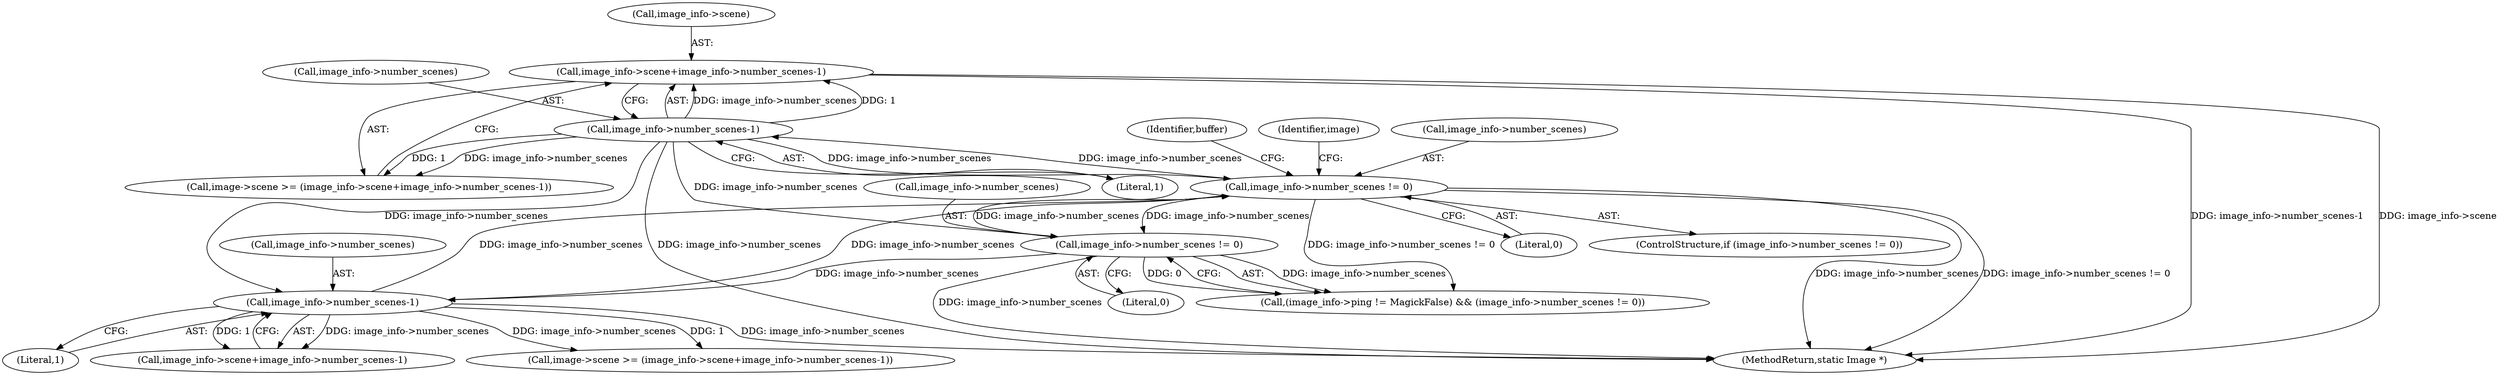 digraph "0_ImageMagick_f6e9d0d9955e85bdd7540b251cd50d598dacc5e6_37@pointer" {
"1000461" [label="(Call,image_info->scene+image_info->number_scenes-1)"];
"1000465" [label="(Call,image_info->number_scenes-1)"];
"1000451" [label="(Call,image_info->number_scenes != 0)"];
"1000231" [label="(Call,image_info->number_scenes != 0)"];
"1000245" [label="(Call,image_info->number_scenes-1)"];
"1000241" [label="(Call,image_info->scene+image_info->number_scenes-1)"];
"1000451" [label="(Call,image_info->number_scenes != 0)"];
"1000225" [label="(Call,(image_info->ping != MagickFalse) && (image_info->number_scenes != 0))"];
"1000450" [label="(ControlStructure,if (image_info->number_scenes != 0))"];
"1000473" [label="(Identifier,buffer)"];
"1000231" [label="(Call,image_info->number_scenes != 0)"];
"1000462" [label="(Call,image_info->scene)"];
"1000232" [label="(Call,image_info->number_scenes)"];
"1000459" [label="(Identifier,image)"];
"1000245" [label="(Call,image_info->number_scenes-1)"];
"1000543" [label="(MethodReturn,static Image *)"];
"1000235" [label="(Literal,0)"];
"1000469" [label="(Literal,1)"];
"1000455" [label="(Literal,0)"];
"1000465" [label="(Call,image_info->number_scenes-1)"];
"1000457" [label="(Call,image->scene >= (image_info->scene+image_info->number_scenes-1))"];
"1000452" [label="(Call,image_info->number_scenes)"];
"1000466" [label="(Call,image_info->number_scenes)"];
"1000249" [label="(Literal,1)"];
"1000237" [label="(Call,image->scene >= (image_info->scene+image_info->number_scenes-1))"];
"1000246" [label="(Call,image_info->number_scenes)"];
"1000461" [label="(Call,image_info->scene+image_info->number_scenes-1)"];
"1000461" -> "1000457"  [label="AST: "];
"1000461" -> "1000465"  [label="CFG: "];
"1000462" -> "1000461"  [label="AST: "];
"1000465" -> "1000461"  [label="AST: "];
"1000457" -> "1000461"  [label="CFG: "];
"1000461" -> "1000543"  [label="DDG: image_info->number_scenes-1"];
"1000461" -> "1000543"  [label="DDG: image_info->scene"];
"1000465" -> "1000461"  [label="DDG: image_info->number_scenes"];
"1000465" -> "1000461"  [label="DDG: 1"];
"1000465" -> "1000469"  [label="CFG: "];
"1000466" -> "1000465"  [label="AST: "];
"1000469" -> "1000465"  [label="AST: "];
"1000465" -> "1000543"  [label="DDG: image_info->number_scenes"];
"1000465" -> "1000231"  [label="DDG: image_info->number_scenes"];
"1000465" -> "1000245"  [label="DDG: image_info->number_scenes"];
"1000465" -> "1000451"  [label="DDG: image_info->number_scenes"];
"1000465" -> "1000457"  [label="DDG: image_info->number_scenes"];
"1000465" -> "1000457"  [label="DDG: 1"];
"1000451" -> "1000465"  [label="DDG: image_info->number_scenes"];
"1000451" -> "1000450"  [label="AST: "];
"1000451" -> "1000455"  [label="CFG: "];
"1000452" -> "1000451"  [label="AST: "];
"1000455" -> "1000451"  [label="AST: "];
"1000459" -> "1000451"  [label="CFG: "];
"1000473" -> "1000451"  [label="CFG: "];
"1000451" -> "1000543"  [label="DDG: image_info->number_scenes"];
"1000451" -> "1000543"  [label="DDG: image_info->number_scenes != 0"];
"1000451" -> "1000225"  [label="DDG: image_info->number_scenes != 0"];
"1000451" -> "1000231"  [label="DDG: image_info->number_scenes"];
"1000451" -> "1000245"  [label="DDG: image_info->number_scenes"];
"1000231" -> "1000451"  [label="DDG: image_info->number_scenes"];
"1000245" -> "1000451"  [label="DDG: image_info->number_scenes"];
"1000231" -> "1000225"  [label="AST: "];
"1000231" -> "1000235"  [label="CFG: "];
"1000232" -> "1000231"  [label="AST: "];
"1000235" -> "1000231"  [label="AST: "];
"1000225" -> "1000231"  [label="CFG: "];
"1000231" -> "1000543"  [label="DDG: image_info->number_scenes"];
"1000231" -> "1000225"  [label="DDG: image_info->number_scenes"];
"1000231" -> "1000225"  [label="DDG: 0"];
"1000231" -> "1000245"  [label="DDG: image_info->number_scenes"];
"1000245" -> "1000241"  [label="AST: "];
"1000245" -> "1000249"  [label="CFG: "];
"1000246" -> "1000245"  [label="AST: "];
"1000249" -> "1000245"  [label="AST: "];
"1000241" -> "1000245"  [label="CFG: "];
"1000245" -> "1000543"  [label="DDG: image_info->number_scenes"];
"1000245" -> "1000237"  [label="DDG: image_info->number_scenes"];
"1000245" -> "1000237"  [label="DDG: 1"];
"1000245" -> "1000241"  [label="DDG: image_info->number_scenes"];
"1000245" -> "1000241"  [label="DDG: 1"];
}

